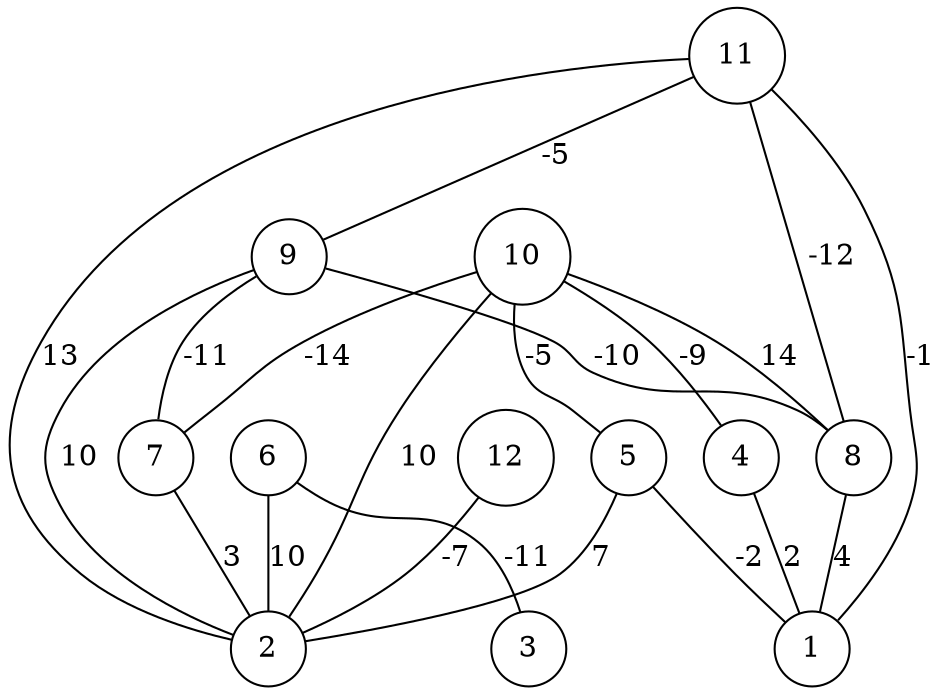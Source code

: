 graph { 
	 fontname="Helvetica,Arial,sans-serif" 
	 node [shape = circle]; 
	 12 -- 2 [label = "-7"];
	 11 -- 1 [label = "-1"];
	 11 -- 2 [label = "13"];
	 11 -- 8 [label = "-12"];
	 11 -- 9 [label = "-5"];
	 10 -- 2 [label = "10"];
	 10 -- 4 [label = "-9"];
	 10 -- 5 [label = "-5"];
	 10 -- 7 [label = "-14"];
	 10 -- 8 [label = "14"];
	 9 -- 2 [label = "10"];
	 9 -- 7 [label = "-11"];
	 9 -- 8 [label = "-10"];
	 8 -- 1 [label = "4"];
	 7 -- 2 [label = "3"];
	 6 -- 2 [label = "10"];
	 6 -- 3 [label = "-11"];
	 5 -- 1 [label = "-2"];
	 5 -- 2 [label = "7"];
	 4 -- 1 [label = "2"];
	 1;
	 2;
	 3;
	 4;
	 5;
	 6;
	 7;
	 8;
	 9;
	 10;
	 11;
	 12;
}
